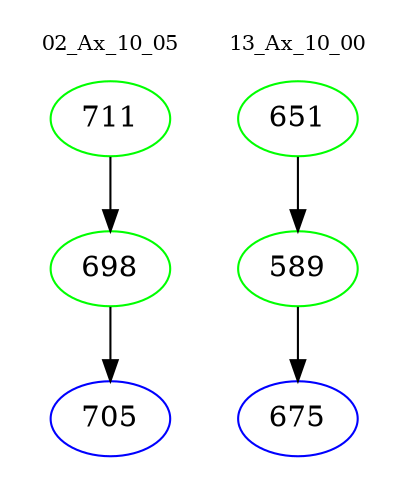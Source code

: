 digraph{
subgraph cluster_0 {
color = white
label = "02_Ax_10_05";
fontsize=10;
T0_711 [label="711", color="green"]
T0_711 -> T0_698 [color="black"]
T0_698 [label="698", color="green"]
T0_698 -> T0_705 [color="black"]
T0_705 [label="705", color="blue"]
}
subgraph cluster_1 {
color = white
label = "13_Ax_10_00";
fontsize=10;
T1_651 [label="651", color="green"]
T1_651 -> T1_589 [color="black"]
T1_589 [label="589", color="green"]
T1_589 -> T1_675 [color="black"]
T1_675 [label="675", color="blue"]
}
}
